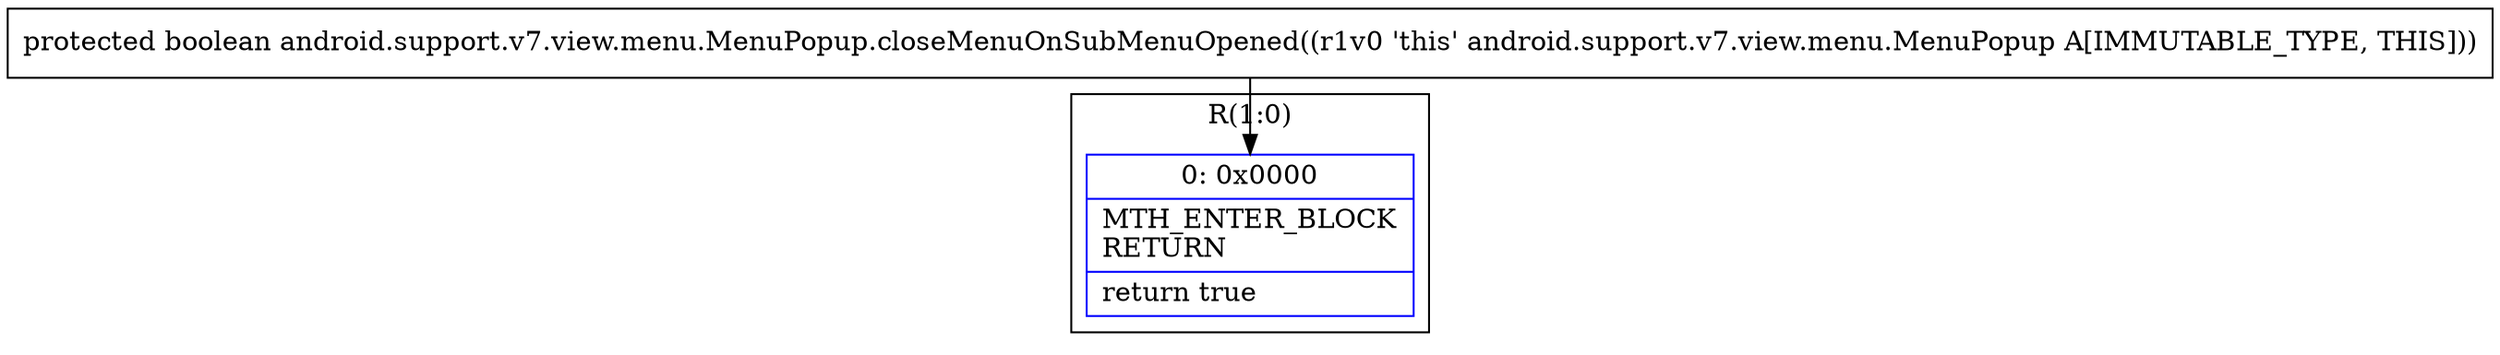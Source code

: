digraph "CFG forandroid.support.v7.view.menu.MenuPopup.closeMenuOnSubMenuOpened()Z" {
subgraph cluster_Region_297247658 {
label = "R(1:0)";
node [shape=record,color=blue];
Node_0 [shape=record,label="{0\:\ 0x0000|MTH_ENTER_BLOCK\lRETURN\l|return true\l}"];
}
MethodNode[shape=record,label="{protected boolean android.support.v7.view.menu.MenuPopup.closeMenuOnSubMenuOpened((r1v0 'this' android.support.v7.view.menu.MenuPopup A[IMMUTABLE_TYPE, THIS])) }"];
MethodNode -> Node_0;
}

